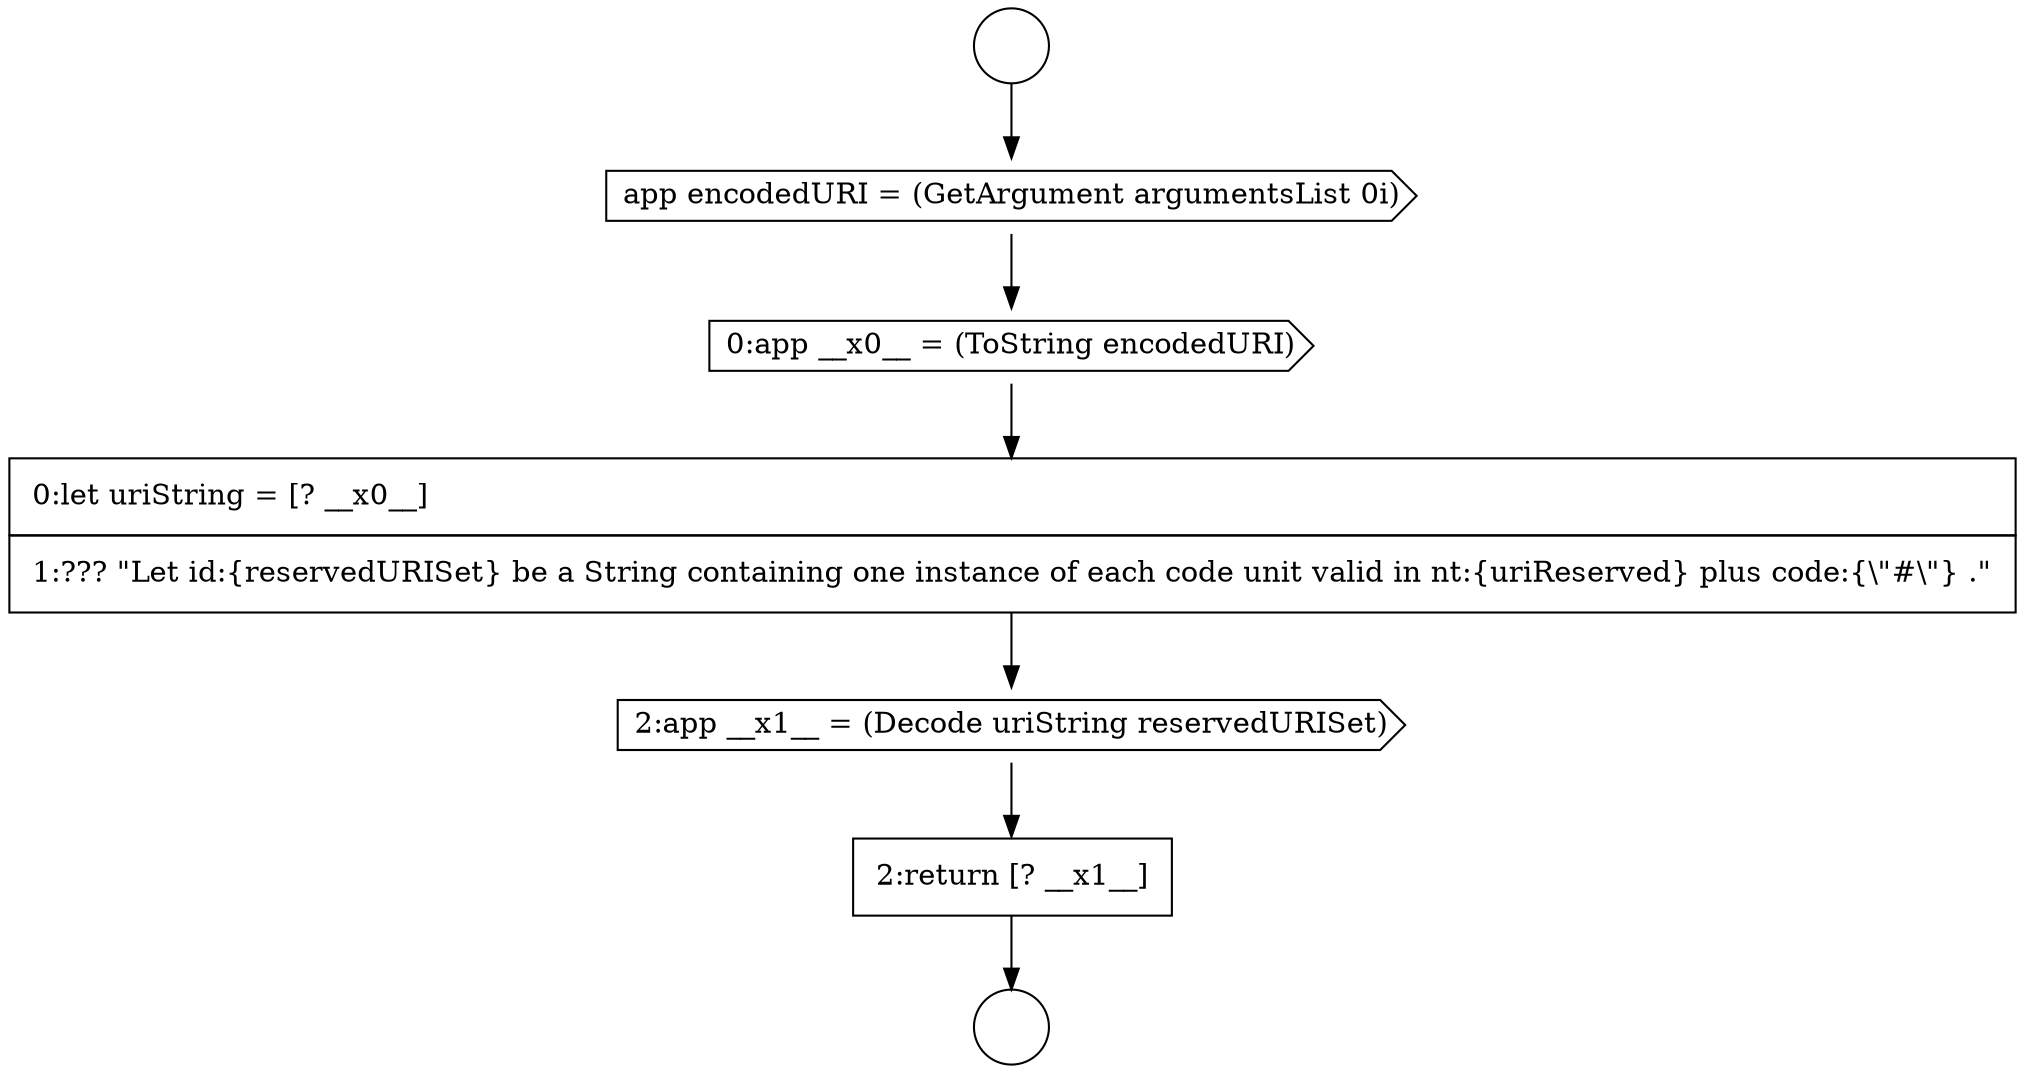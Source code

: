 digraph {
  node10256 [shape=none, margin=0, label=<<font color="black">
    <table border="0" cellborder="1" cellspacing="0" cellpadding="10">
      <tr><td align="left">0:let uriString = [? __x0__]</td></tr>
      <tr><td align="left">1:??? &quot;Let id:{reservedURISet} be a String containing one instance of each code unit valid in nt:{uriReserved} plus code:{\&quot;#\&quot;} .&quot;</td></tr>
    </table>
  </font>> color="black" fillcolor="white" style=filled]
  node10258 [shape=none, margin=0, label=<<font color="black">
    <table border="0" cellborder="1" cellspacing="0" cellpadding="10">
      <tr><td align="left">2:return [? __x1__]</td></tr>
    </table>
  </font>> color="black" fillcolor="white" style=filled]
  node10252 [shape=circle label=" " color="black" fillcolor="white" style=filled]
  node10257 [shape=cds, label=<<font color="black">2:app __x1__ = (Decode uriString reservedURISet)</font>> color="black" fillcolor="white" style=filled]
  node10253 [shape=circle label=" " color="black" fillcolor="white" style=filled]
  node10254 [shape=cds, label=<<font color="black">app encodedURI = (GetArgument argumentsList 0i)</font>> color="black" fillcolor="white" style=filled]
  node10255 [shape=cds, label=<<font color="black">0:app __x0__ = (ToString encodedURI)</font>> color="black" fillcolor="white" style=filled]
  node10254 -> node10255 [ color="black"]
  node10258 -> node10253 [ color="black"]
  node10252 -> node10254 [ color="black"]
  node10256 -> node10257 [ color="black"]
  node10255 -> node10256 [ color="black"]
  node10257 -> node10258 [ color="black"]
}
